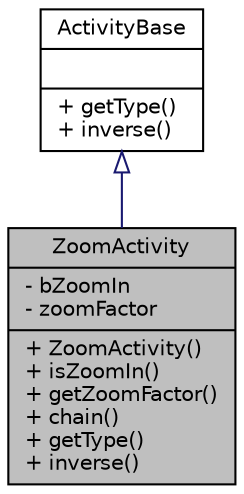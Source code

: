 digraph "ZoomActivity"
{
 // LATEX_PDF_SIZE
  edge [fontname="Helvetica",fontsize="10",labelfontname="Helvetica",labelfontsize="10"];
  node [fontname="Helvetica",fontsize="10",shape=record];
  Node1 [label="{ZoomActivity\n|- bZoomIn\l- zoomFactor\l|+ ZoomActivity()\l+ isZoomIn()\l+ getZoomFactor()\l+ chain()\l+ getType()\l+ inverse()\l}",height=0.2,width=0.4,color="black", fillcolor="grey75", style="filled", fontcolor="black",tooltip=" "];
  Node2 -> Node1 [dir="back",color="midnightblue",fontsize="10",style="solid",arrowtail="onormal",fontname="Helvetica"];
  Node2 [label="{ActivityBase\n||+ getType()\l+ inverse()\l}",height=0.2,width=0.4,color="black", fillcolor="white", style="filled",URL="$class_activity_base.html",tooltip="A class that represents an activity: transformation, selection."];
}
